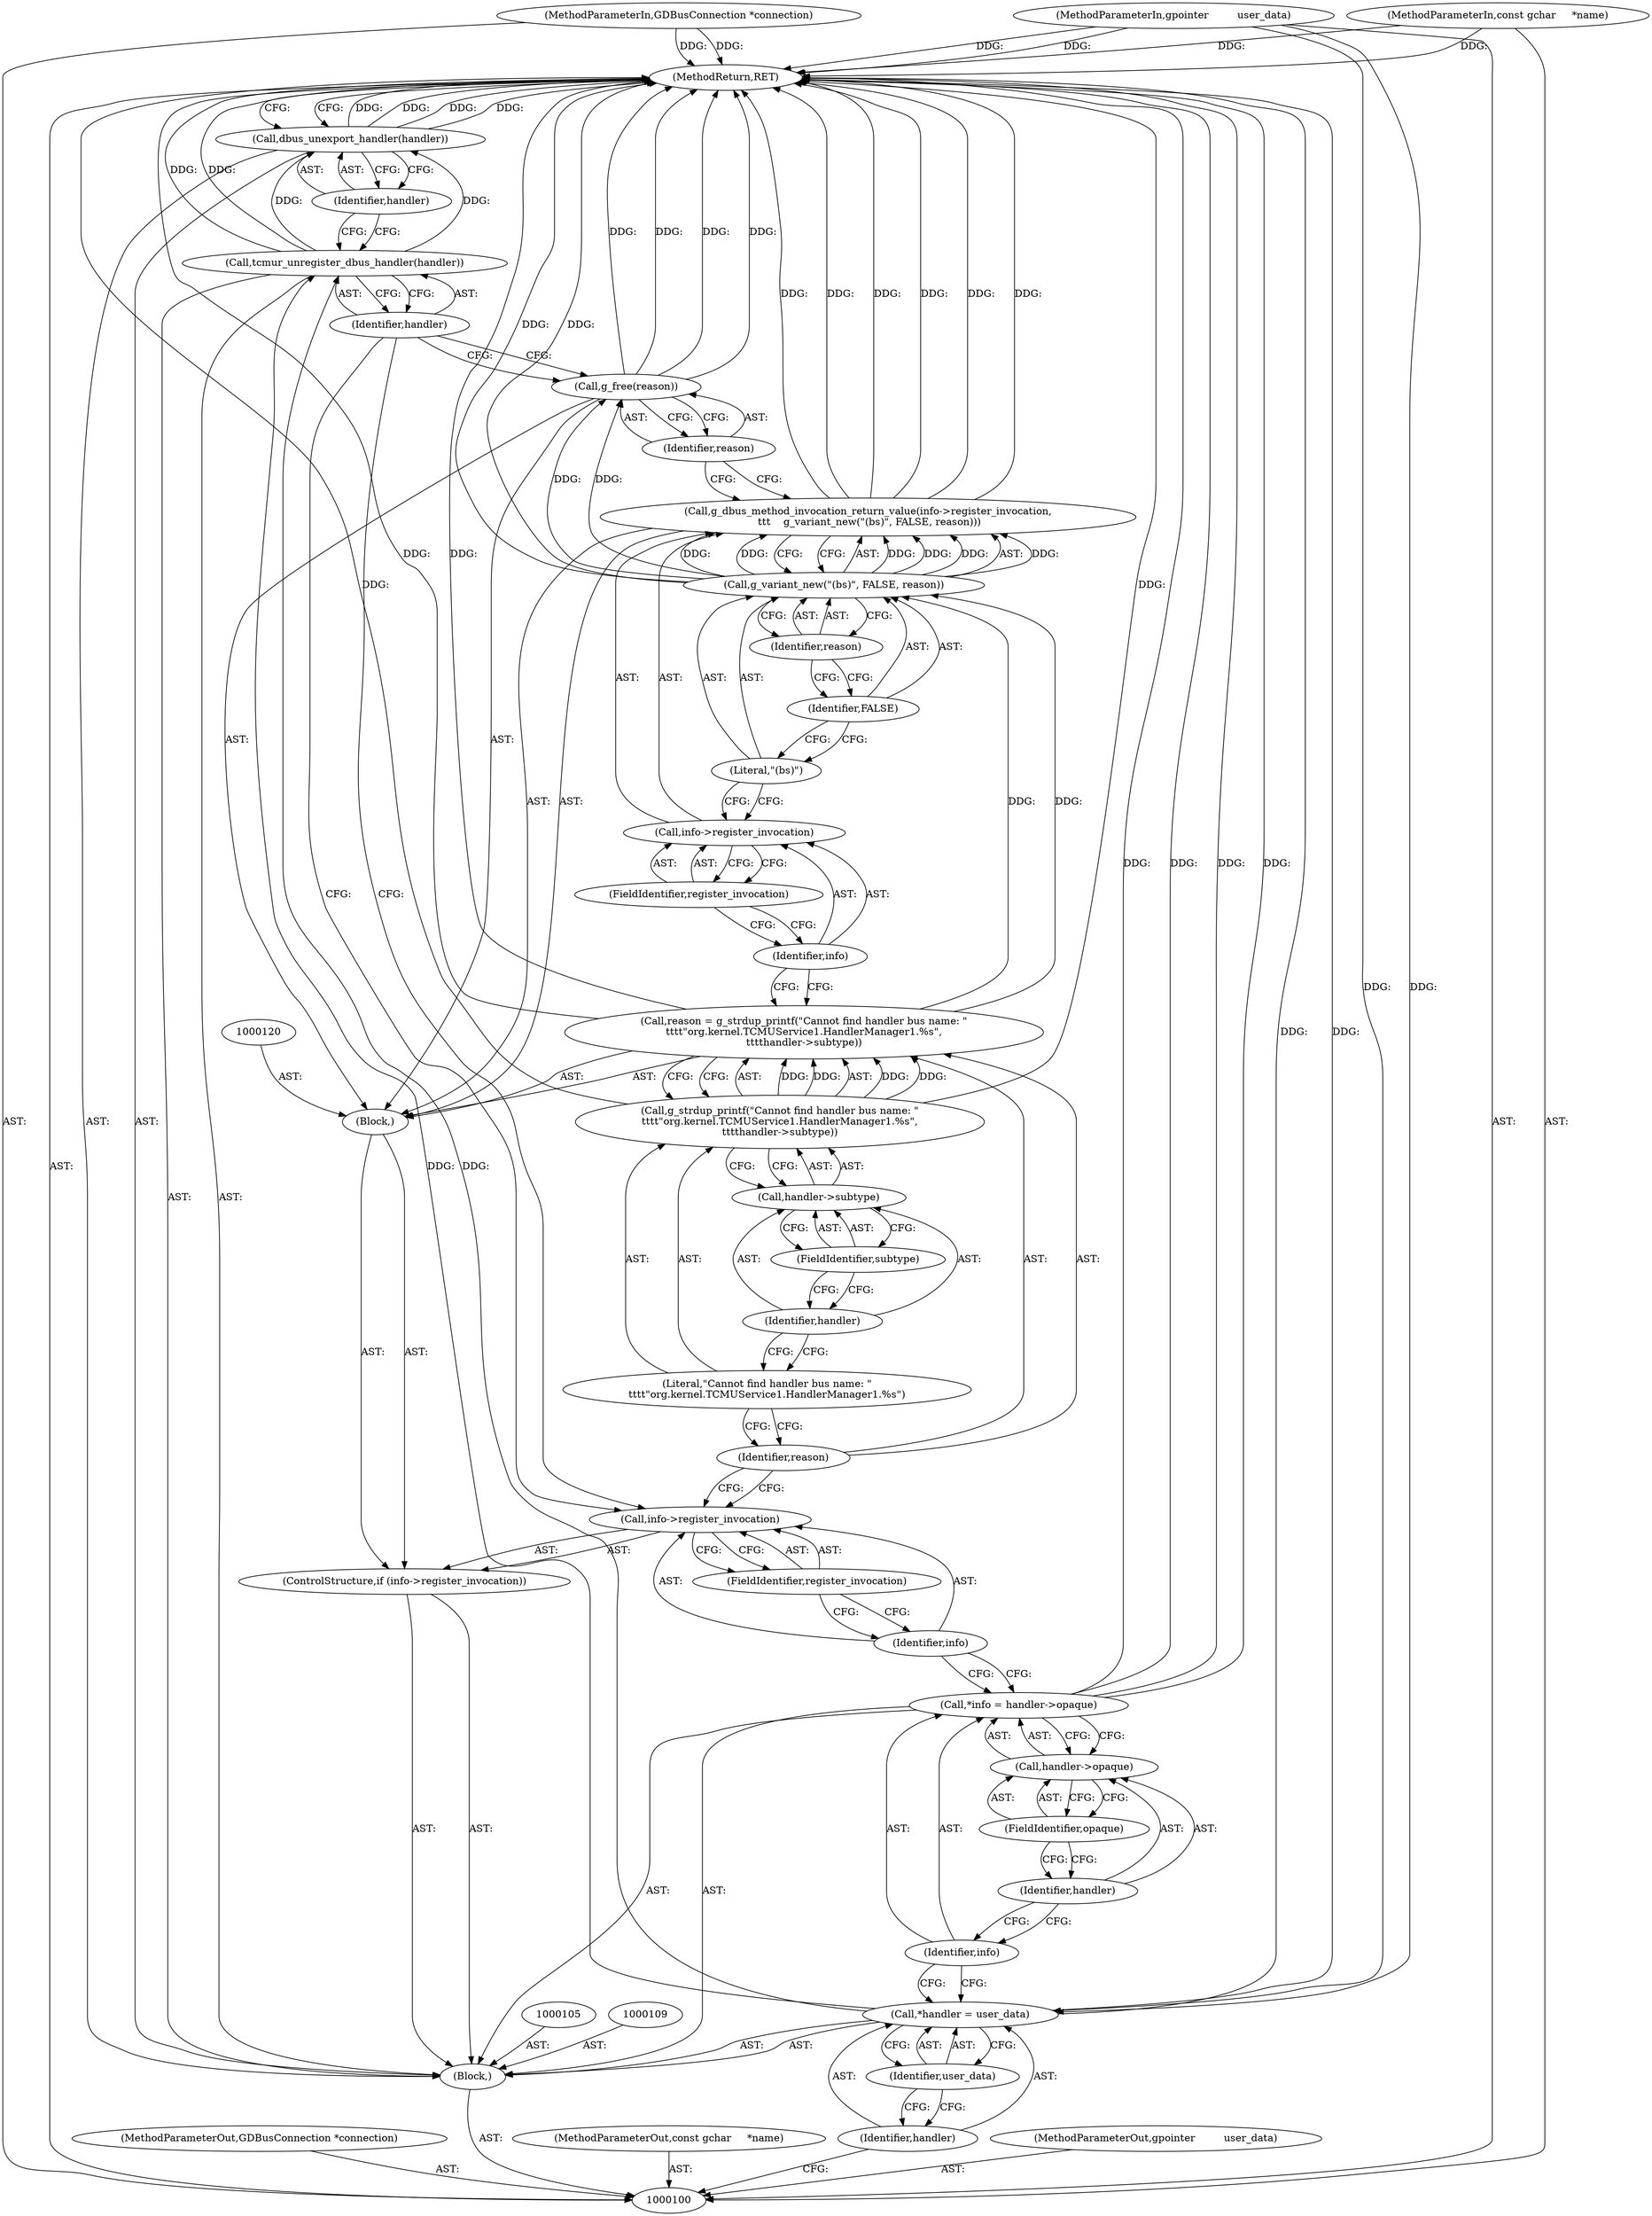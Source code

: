 digraph "0_tcmu-runner_bb80e9c7a798f035768260ebdadffb6eb0786178_0" {
"1000142" [label="(MethodReturn,RET)"];
"1000101" [label="(MethodParameterIn,GDBusConnection *connection)"];
"1000191" [label="(MethodParameterOut,GDBusConnection *connection)"];
"1000123" [label="(Call,g_strdup_printf(\"Cannot find handler bus name: \"\n\t\t\t\t\"org.kernel.TCMUService1.HandlerManager1.%s\",\n\t\t\t\thandler->subtype))"];
"1000121" [label="(Call,reason = g_strdup_printf(\"Cannot find handler bus name: \"\n\t\t\t\t\"org.kernel.TCMUService1.HandlerManager1.%s\",\n\t\t\t\thandler->subtype))"];
"1000122" [label="(Identifier,reason)"];
"1000124" [label="(Literal,\"Cannot find handler bus name: \"\n\t\t\t\t\"org.kernel.TCMUService1.HandlerManager1.%s\")"];
"1000127" [label="(FieldIdentifier,subtype)"];
"1000125" [label="(Call,handler->subtype)"];
"1000126" [label="(Identifier,handler)"];
"1000128" [label="(Call,g_dbus_method_invocation_return_value(info->register_invocation,\n \t\t\t    g_variant_new(\"(bs)\", FALSE, reason)))"];
"1000129" [label="(Call,info->register_invocation)"];
"1000130" [label="(Identifier,info)"];
"1000131" [label="(FieldIdentifier,register_invocation)"];
"1000133" [label="(Literal,\"(bs)\")"];
"1000134" [label="(Identifier,FALSE)"];
"1000135" [label="(Identifier,reason)"];
"1000132" [label="(Call,g_variant_new(\"(bs)\", FALSE, reason))"];
"1000137" [label="(Identifier,reason)"];
"1000136" [label="(Call,g_free(reason))"];
"1000138" [label="(Call,tcmur_unregister_dbus_handler(handler))"];
"1000139" [label="(Identifier,handler)"];
"1000140" [label="(Call,dbus_unexport_handler(handler))"];
"1000141" [label="(Identifier,handler)"];
"1000102" [label="(MethodParameterIn,const gchar     *name)"];
"1000192" [label="(MethodParameterOut,const gchar     *name)"];
"1000103" [label="(MethodParameterIn,gpointer         user_data)"];
"1000193" [label="(MethodParameterOut,gpointer         user_data)"];
"1000104" [label="(Block,)"];
"1000106" [label="(Call,*handler = user_data)"];
"1000107" [label="(Identifier,handler)"];
"1000108" [label="(Identifier,user_data)"];
"1000110" [label="(Call,*info = handler->opaque)"];
"1000111" [label="(Identifier,info)"];
"1000112" [label="(Call,handler->opaque)"];
"1000113" [label="(Identifier,handler)"];
"1000114" [label="(FieldIdentifier,opaque)"];
"1000115" [label="(ControlStructure,if (info->register_invocation))"];
"1000118" [label="(FieldIdentifier,register_invocation)"];
"1000116" [label="(Call,info->register_invocation)"];
"1000117" [label="(Identifier,info)"];
"1000119" [label="(Block,)"];
"1000142" -> "1000100"  [label="AST: "];
"1000142" -> "1000140"  [label="CFG: "];
"1000123" -> "1000142"  [label="DDG: "];
"1000106" -> "1000142"  [label="DDG: "];
"1000140" -> "1000142"  [label="DDG: "];
"1000140" -> "1000142"  [label="DDG: "];
"1000136" -> "1000142"  [label="DDG: "];
"1000136" -> "1000142"  [label="DDG: "];
"1000110" -> "1000142"  [label="DDG: "];
"1000110" -> "1000142"  [label="DDG: "];
"1000121" -> "1000142"  [label="DDG: "];
"1000128" -> "1000142"  [label="DDG: "];
"1000128" -> "1000142"  [label="DDG: "];
"1000128" -> "1000142"  [label="DDG: "];
"1000103" -> "1000142"  [label="DDG: "];
"1000132" -> "1000142"  [label="DDG: "];
"1000102" -> "1000142"  [label="DDG: "];
"1000101" -> "1000142"  [label="DDG: "];
"1000138" -> "1000142"  [label="DDG: "];
"1000101" -> "1000100"  [label="AST: "];
"1000101" -> "1000142"  [label="DDG: "];
"1000191" -> "1000100"  [label="AST: "];
"1000123" -> "1000121"  [label="AST: "];
"1000123" -> "1000125"  [label="CFG: "];
"1000124" -> "1000123"  [label="AST: "];
"1000125" -> "1000123"  [label="AST: "];
"1000121" -> "1000123"  [label="CFG: "];
"1000123" -> "1000142"  [label="DDG: "];
"1000123" -> "1000121"  [label="DDG: "];
"1000123" -> "1000121"  [label="DDG: "];
"1000121" -> "1000119"  [label="AST: "];
"1000121" -> "1000123"  [label="CFG: "];
"1000122" -> "1000121"  [label="AST: "];
"1000123" -> "1000121"  [label="AST: "];
"1000130" -> "1000121"  [label="CFG: "];
"1000121" -> "1000142"  [label="DDG: "];
"1000123" -> "1000121"  [label="DDG: "];
"1000123" -> "1000121"  [label="DDG: "];
"1000121" -> "1000132"  [label="DDG: "];
"1000122" -> "1000121"  [label="AST: "];
"1000122" -> "1000116"  [label="CFG: "];
"1000124" -> "1000122"  [label="CFG: "];
"1000124" -> "1000123"  [label="AST: "];
"1000124" -> "1000122"  [label="CFG: "];
"1000126" -> "1000124"  [label="CFG: "];
"1000127" -> "1000125"  [label="AST: "];
"1000127" -> "1000126"  [label="CFG: "];
"1000125" -> "1000127"  [label="CFG: "];
"1000125" -> "1000123"  [label="AST: "];
"1000125" -> "1000127"  [label="CFG: "];
"1000126" -> "1000125"  [label="AST: "];
"1000127" -> "1000125"  [label="AST: "];
"1000123" -> "1000125"  [label="CFG: "];
"1000126" -> "1000125"  [label="AST: "];
"1000126" -> "1000124"  [label="CFG: "];
"1000127" -> "1000126"  [label="CFG: "];
"1000128" -> "1000119"  [label="AST: "];
"1000128" -> "1000132"  [label="CFG: "];
"1000129" -> "1000128"  [label="AST: "];
"1000132" -> "1000128"  [label="AST: "];
"1000137" -> "1000128"  [label="CFG: "];
"1000128" -> "1000142"  [label="DDG: "];
"1000128" -> "1000142"  [label="DDG: "];
"1000128" -> "1000142"  [label="DDG: "];
"1000132" -> "1000128"  [label="DDG: "];
"1000132" -> "1000128"  [label="DDG: "];
"1000132" -> "1000128"  [label="DDG: "];
"1000129" -> "1000128"  [label="AST: "];
"1000129" -> "1000131"  [label="CFG: "];
"1000130" -> "1000129"  [label="AST: "];
"1000131" -> "1000129"  [label="AST: "];
"1000133" -> "1000129"  [label="CFG: "];
"1000130" -> "1000129"  [label="AST: "];
"1000130" -> "1000121"  [label="CFG: "];
"1000131" -> "1000130"  [label="CFG: "];
"1000131" -> "1000129"  [label="AST: "];
"1000131" -> "1000130"  [label="CFG: "];
"1000129" -> "1000131"  [label="CFG: "];
"1000133" -> "1000132"  [label="AST: "];
"1000133" -> "1000129"  [label="CFG: "];
"1000134" -> "1000133"  [label="CFG: "];
"1000134" -> "1000132"  [label="AST: "];
"1000134" -> "1000133"  [label="CFG: "];
"1000135" -> "1000134"  [label="CFG: "];
"1000135" -> "1000132"  [label="AST: "];
"1000135" -> "1000134"  [label="CFG: "];
"1000132" -> "1000135"  [label="CFG: "];
"1000132" -> "1000128"  [label="AST: "];
"1000132" -> "1000135"  [label="CFG: "];
"1000133" -> "1000132"  [label="AST: "];
"1000134" -> "1000132"  [label="AST: "];
"1000135" -> "1000132"  [label="AST: "];
"1000128" -> "1000132"  [label="CFG: "];
"1000132" -> "1000142"  [label="DDG: "];
"1000132" -> "1000128"  [label="DDG: "];
"1000132" -> "1000128"  [label="DDG: "];
"1000132" -> "1000128"  [label="DDG: "];
"1000121" -> "1000132"  [label="DDG: "];
"1000132" -> "1000136"  [label="DDG: "];
"1000137" -> "1000136"  [label="AST: "];
"1000137" -> "1000128"  [label="CFG: "];
"1000136" -> "1000137"  [label="CFG: "];
"1000136" -> "1000119"  [label="AST: "];
"1000136" -> "1000137"  [label="CFG: "];
"1000137" -> "1000136"  [label="AST: "];
"1000139" -> "1000136"  [label="CFG: "];
"1000136" -> "1000142"  [label="DDG: "];
"1000136" -> "1000142"  [label="DDG: "];
"1000132" -> "1000136"  [label="DDG: "];
"1000138" -> "1000104"  [label="AST: "];
"1000138" -> "1000139"  [label="CFG: "];
"1000139" -> "1000138"  [label="AST: "];
"1000141" -> "1000138"  [label="CFG: "];
"1000138" -> "1000142"  [label="DDG: "];
"1000106" -> "1000138"  [label="DDG: "];
"1000138" -> "1000140"  [label="DDG: "];
"1000139" -> "1000138"  [label="AST: "];
"1000139" -> "1000136"  [label="CFG: "];
"1000139" -> "1000116"  [label="CFG: "];
"1000138" -> "1000139"  [label="CFG: "];
"1000140" -> "1000104"  [label="AST: "];
"1000140" -> "1000141"  [label="CFG: "];
"1000141" -> "1000140"  [label="AST: "];
"1000142" -> "1000140"  [label="CFG: "];
"1000140" -> "1000142"  [label="DDG: "];
"1000140" -> "1000142"  [label="DDG: "];
"1000138" -> "1000140"  [label="DDG: "];
"1000141" -> "1000140"  [label="AST: "];
"1000141" -> "1000138"  [label="CFG: "];
"1000140" -> "1000141"  [label="CFG: "];
"1000102" -> "1000100"  [label="AST: "];
"1000102" -> "1000142"  [label="DDG: "];
"1000192" -> "1000100"  [label="AST: "];
"1000103" -> "1000100"  [label="AST: "];
"1000103" -> "1000142"  [label="DDG: "];
"1000103" -> "1000106"  [label="DDG: "];
"1000193" -> "1000100"  [label="AST: "];
"1000104" -> "1000100"  [label="AST: "];
"1000105" -> "1000104"  [label="AST: "];
"1000106" -> "1000104"  [label="AST: "];
"1000109" -> "1000104"  [label="AST: "];
"1000110" -> "1000104"  [label="AST: "];
"1000115" -> "1000104"  [label="AST: "];
"1000138" -> "1000104"  [label="AST: "];
"1000140" -> "1000104"  [label="AST: "];
"1000106" -> "1000104"  [label="AST: "];
"1000106" -> "1000108"  [label="CFG: "];
"1000107" -> "1000106"  [label="AST: "];
"1000108" -> "1000106"  [label="AST: "];
"1000111" -> "1000106"  [label="CFG: "];
"1000106" -> "1000142"  [label="DDG: "];
"1000103" -> "1000106"  [label="DDG: "];
"1000106" -> "1000138"  [label="DDG: "];
"1000107" -> "1000106"  [label="AST: "];
"1000107" -> "1000100"  [label="CFG: "];
"1000108" -> "1000107"  [label="CFG: "];
"1000108" -> "1000106"  [label="AST: "];
"1000108" -> "1000107"  [label="CFG: "];
"1000106" -> "1000108"  [label="CFG: "];
"1000110" -> "1000104"  [label="AST: "];
"1000110" -> "1000112"  [label="CFG: "];
"1000111" -> "1000110"  [label="AST: "];
"1000112" -> "1000110"  [label="AST: "];
"1000117" -> "1000110"  [label="CFG: "];
"1000110" -> "1000142"  [label="DDG: "];
"1000110" -> "1000142"  [label="DDG: "];
"1000111" -> "1000110"  [label="AST: "];
"1000111" -> "1000106"  [label="CFG: "];
"1000113" -> "1000111"  [label="CFG: "];
"1000112" -> "1000110"  [label="AST: "];
"1000112" -> "1000114"  [label="CFG: "];
"1000113" -> "1000112"  [label="AST: "];
"1000114" -> "1000112"  [label="AST: "];
"1000110" -> "1000112"  [label="CFG: "];
"1000113" -> "1000112"  [label="AST: "];
"1000113" -> "1000111"  [label="CFG: "];
"1000114" -> "1000113"  [label="CFG: "];
"1000114" -> "1000112"  [label="AST: "];
"1000114" -> "1000113"  [label="CFG: "];
"1000112" -> "1000114"  [label="CFG: "];
"1000115" -> "1000104"  [label="AST: "];
"1000116" -> "1000115"  [label="AST: "];
"1000119" -> "1000115"  [label="AST: "];
"1000118" -> "1000116"  [label="AST: "];
"1000118" -> "1000117"  [label="CFG: "];
"1000116" -> "1000118"  [label="CFG: "];
"1000116" -> "1000115"  [label="AST: "];
"1000116" -> "1000118"  [label="CFG: "];
"1000117" -> "1000116"  [label="AST: "];
"1000118" -> "1000116"  [label="AST: "];
"1000122" -> "1000116"  [label="CFG: "];
"1000139" -> "1000116"  [label="CFG: "];
"1000117" -> "1000116"  [label="AST: "];
"1000117" -> "1000110"  [label="CFG: "];
"1000118" -> "1000117"  [label="CFG: "];
"1000119" -> "1000115"  [label="AST: "];
"1000120" -> "1000119"  [label="AST: "];
"1000121" -> "1000119"  [label="AST: "];
"1000128" -> "1000119"  [label="AST: "];
"1000136" -> "1000119"  [label="AST: "];
}
